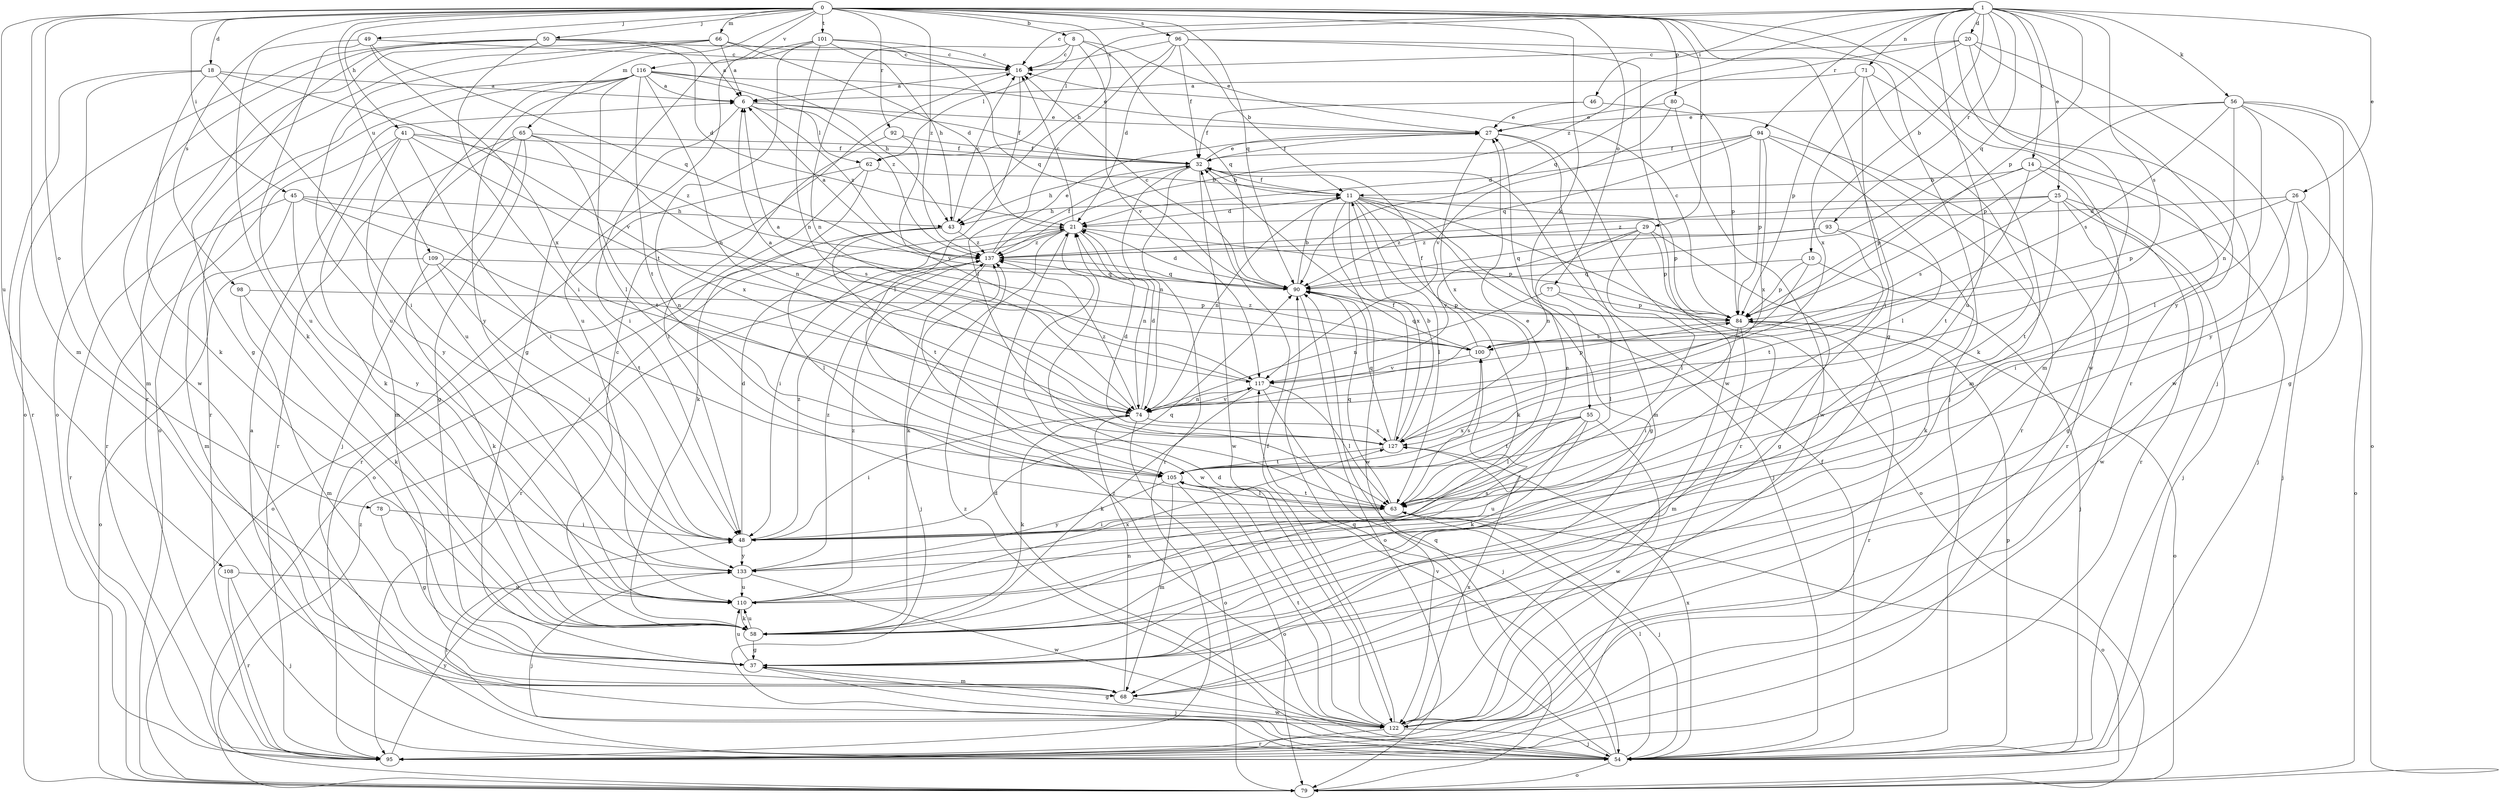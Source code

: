 strict digraph  {
0;
1;
6;
8;
10;
11;
14;
16;
18;
20;
21;
25;
26;
27;
29;
32;
37;
41;
43;
45;
46;
48;
49;
50;
54;
55;
56;
58;
62;
63;
65;
66;
68;
71;
74;
77;
78;
79;
80;
84;
90;
92;
93;
94;
95;
96;
98;
100;
101;
105;
108;
109;
110;
116;
117;
122;
127;
133;
137;
0 -> 8  [label=b];
0 -> 18  [label=d];
0 -> 29  [label=f];
0 -> 37  [label=g];
0 -> 41  [label=h];
0 -> 43  [label=h];
0 -> 45  [label=i];
0 -> 49  [label=j];
0 -> 50  [label=j];
0 -> 54  [label=j];
0 -> 55  [label=k];
0 -> 65  [label=m];
0 -> 66  [label=m];
0 -> 68  [label=m];
0 -> 77  [label=o];
0 -> 78  [label=o];
0 -> 80  [label=p];
0 -> 90  [label=q];
0 -> 92  [label=r];
0 -> 96  [label=s];
0 -> 98  [label=s];
0 -> 101  [label=t];
0 -> 108  [label=u];
0 -> 109  [label=u];
0 -> 116  [label=v];
0 -> 122  [label=w];
0 -> 137  [label=z];
1 -> 10  [label=b];
1 -> 14  [label=c];
1 -> 16  [label=c];
1 -> 20  [label=d];
1 -> 25  [label=e];
1 -> 26  [label=e];
1 -> 46  [label=i];
1 -> 56  [label=k];
1 -> 62  [label=l];
1 -> 71  [label=n];
1 -> 84  [label=p];
1 -> 90  [label=q];
1 -> 93  [label=r];
1 -> 94  [label=r];
1 -> 95  [label=r];
1 -> 100  [label=s];
1 -> 110  [label=u];
1 -> 137  [label=z];
6 -> 27  [label=e];
6 -> 32  [label=f];
6 -> 48  [label=i];
6 -> 62  [label=l];
6 -> 137  [label=z];
8 -> 16  [label=c];
8 -> 27  [label=e];
8 -> 62  [label=l];
8 -> 74  [label=n];
8 -> 90  [label=q];
8 -> 117  [label=v];
10 -> 54  [label=j];
10 -> 74  [label=n];
10 -> 84  [label=p];
10 -> 90  [label=q];
11 -> 21  [label=d];
11 -> 32  [label=f];
11 -> 37  [label=g];
11 -> 54  [label=j];
11 -> 58  [label=k];
11 -> 63  [label=l];
11 -> 74  [label=n];
11 -> 79  [label=o];
11 -> 84  [label=p];
11 -> 122  [label=w];
11 -> 127  [label=x];
14 -> 11  [label=b];
14 -> 54  [label=j];
14 -> 84  [label=p];
14 -> 95  [label=r];
14 -> 105  [label=t];
16 -> 6  [label=a];
16 -> 63  [label=l];
18 -> 6  [label=a];
18 -> 48  [label=i];
18 -> 58  [label=k];
18 -> 68  [label=m];
18 -> 95  [label=r];
18 -> 117  [label=v];
20 -> 16  [label=c];
20 -> 68  [label=m];
20 -> 90  [label=q];
20 -> 122  [label=w];
20 -> 127  [label=x];
20 -> 133  [label=y];
21 -> 16  [label=c];
21 -> 48  [label=i];
21 -> 58  [label=k];
21 -> 74  [label=n];
21 -> 84  [label=p];
21 -> 95  [label=r];
21 -> 122  [label=w];
21 -> 137  [label=z];
25 -> 37  [label=g];
25 -> 43  [label=h];
25 -> 54  [label=j];
25 -> 100  [label=s];
25 -> 105  [label=t];
25 -> 122  [label=w];
25 -> 137  [label=z];
26 -> 21  [label=d];
26 -> 48  [label=i];
26 -> 54  [label=j];
26 -> 79  [label=o];
26 -> 84  [label=p];
27 -> 32  [label=f];
27 -> 68  [label=m];
27 -> 95  [label=r];
27 -> 127  [label=x];
29 -> 37  [label=g];
29 -> 63  [label=l];
29 -> 74  [label=n];
29 -> 84  [label=p];
29 -> 117  [label=v];
29 -> 137  [label=z];
32 -> 11  [label=b];
32 -> 27  [label=e];
32 -> 43  [label=h];
32 -> 74  [label=n];
32 -> 95  [label=r];
32 -> 122  [label=w];
37 -> 54  [label=j];
37 -> 68  [label=m];
37 -> 110  [label=u];
41 -> 32  [label=f];
41 -> 48  [label=i];
41 -> 58  [label=k];
41 -> 95  [label=r];
41 -> 127  [label=x];
41 -> 133  [label=y];
41 -> 137  [label=z];
43 -> 16  [label=c];
43 -> 63  [label=l];
43 -> 79  [label=o];
43 -> 105  [label=t];
43 -> 137  [label=z];
45 -> 43  [label=h];
45 -> 68  [label=m];
45 -> 74  [label=n];
45 -> 95  [label=r];
45 -> 100  [label=s];
45 -> 133  [label=y];
46 -> 27  [label=e];
46 -> 32  [label=f];
46 -> 95  [label=r];
48 -> 21  [label=d];
48 -> 90  [label=q];
48 -> 133  [label=y];
48 -> 137  [label=z];
49 -> 16  [label=c];
49 -> 58  [label=k];
49 -> 90  [label=q];
49 -> 110  [label=u];
49 -> 127  [label=x];
50 -> 6  [label=a];
50 -> 16  [label=c];
50 -> 21  [label=d];
50 -> 37  [label=g];
50 -> 48  [label=i];
50 -> 79  [label=o];
50 -> 122  [label=w];
54 -> 6  [label=a];
54 -> 21  [label=d];
54 -> 32  [label=f];
54 -> 48  [label=i];
54 -> 63  [label=l];
54 -> 79  [label=o];
54 -> 84  [label=p];
54 -> 90  [label=q];
54 -> 117  [label=v];
54 -> 127  [label=x];
54 -> 137  [label=z];
55 -> 58  [label=k];
55 -> 63  [label=l];
55 -> 105  [label=t];
55 -> 110  [label=u];
55 -> 122  [label=w];
55 -> 127  [label=x];
56 -> 27  [label=e];
56 -> 37  [label=g];
56 -> 63  [label=l];
56 -> 74  [label=n];
56 -> 79  [label=o];
56 -> 84  [label=p];
56 -> 100  [label=s];
56 -> 133  [label=y];
58 -> 16  [label=c];
58 -> 37  [label=g];
58 -> 100  [label=s];
58 -> 110  [label=u];
62 -> 11  [label=b];
62 -> 58  [label=k];
62 -> 79  [label=o];
62 -> 95  [label=r];
63 -> 27  [label=e];
63 -> 48  [label=i];
63 -> 54  [label=j];
63 -> 79  [label=o];
63 -> 90  [label=q];
63 -> 100  [label=s];
63 -> 105  [label=t];
65 -> 32  [label=f];
65 -> 37  [label=g];
65 -> 54  [label=j];
65 -> 68  [label=m];
65 -> 74  [label=n];
65 -> 95  [label=r];
65 -> 105  [label=t];
66 -> 6  [label=a];
66 -> 16  [label=c];
66 -> 21  [label=d];
66 -> 79  [label=o];
66 -> 95  [label=r];
66 -> 110  [label=u];
68 -> 74  [label=n];
68 -> 122  [label=w];
71 -> 6  [label=a];
71 -> 48  [label=i];
71 -> 58  [label=k];
71 -> 68  [label=m];
71 -> 84  [label=p];
74 -> 21  [label=d];
74 -> 48  [label=i];
74 -> 58  [label=k];
74 -> 79  [label=o];
74 -> 117  [label=v];
74 -> 127  [label=x];
74 -> 137  [label=z];
77 -> 63  [label=l];
77 -> 74  [label=n];
77 -> 84  [label=p];
78 -> 37  [label=g];
78 -> 48  [label=i];
79 -> 90  [label=q];
79 -> 137  [label=z];
80 -> 27  [label=e];
80 -> 84  [label=p];
80 -> 117  [label=v];
80 -> 122  [label=w];
84 -> 16  [label=c];
84 -> 48  [label=i];
84 -> 68  [label=m];
84 -> 79  [label=o];
84 -> 95  [label=r];
84 -> 100  [label=s];
90 -> 11  [label=b];
90 -> 16  [label=c];
90 -> 21  [label=d];
90 -> 79  [label=o];
90 -> 84  [label=p];
92 -> 32  [label=f];
92 -> 48  [label=i];
92 -> 117  [label=v];
93 -> 58  [label=k];
93 -> 90  [label=q];
93 -> 105  [label=t];
93 -> 137  [label=z];
94 -> 21  [label=d];
94 -> 32  [label=f];
94 -> 63  [label=l];
94 -> 84  [label=p];
94 -> 90  [label=q];
94 -> 95  [label=r];
94 -> 127  [label=x];
95 -> 133  [label=y];
96 -> 11  [label=b];
96 -> 16  [label=c];
96 -> 21  [label=d];
96 -> 32  [label=f];
96 -> 54  [label=j];
96 -> 63  [label=l];
96 -> 122  [label=w];
98 -> 58  [label=k];
98 -> 68  [label=m];
98 -> 84  [label=p];
100 -> 6  [label=a];
100 -> 32  [label=f];
100 -> 90  [label=q];
100 -> 117  [label=v];
100 -> 137  [label=z];
101 -> 16  [label=c];
101 -> 37  [label=g];
101 -> 43  [label=h];
101 -> 74  [label=n];
101 -> 90  [label=q];
101 -> 105  [label=t];
101 -> 110  [label=u];
105 -> 63  [label=l];
105 -> 68  [label=m];
105 -> 79  [label=o];
105 -> 133  [label=y];
108 -> 54  [label=j];
108 -> 95  [label=r];
108 -> 110  [label=u];
109 -> 48  [label=i];
109 -> 58  [label=k];
109 -> 79  [label=o];
109 -> 90  [label=q];
109 -> 105  [label=t];
110 -> 27  [label=e];
110 -> 58  [label=k];
110 -> 127  [label=x];
110 -> 137  [label=z];
116 -> 6  [label=a];
116 -> 27  [label=e];
116 -> 43  [label=h];
116 -> 63  [label=l];
116 -> 74  [label=n];
116 -> 79  [label=o];
116 -> 95  [label=r];
116 -> 105  [label=t];
116 -> 110  [label=u];
116 -> 133  [label=y];
116 -> 137  [label=z];
117 -> 6  [label=a];
117 -> 54  [label=j];
117 -> 58  [label=k];
117 -> 63  [label=l];
117 -> 74  [label=n];
117 -> 84  [label=p];
122 -> 21  [label=d];
122 -> 32  [label=f];
122 -> 37  [label=g];
122 -> 54  [label=j];
122 -> 95  [label=r];
122 -> 105  [label=t];
122 -> 127  [label=x];
122 -> 137  [label=z];
127 -> 11  [label=b];
127 -> 21  [label=d];
127 -> 32  [label=f];
127 -> 90  [label=q];
127 -> 105  [label=t];
133 -> 54  [label=j];
133 -> 110  [label=u];
133 -> 122  [label=w];
133 -> 137  [label=z];
137 -> 6  [label=a];
137 -> 27  [label=e];
137 -> 32  [label=f];
137 -> 54  [label=j];
137 -> 90  [label=q];
}
